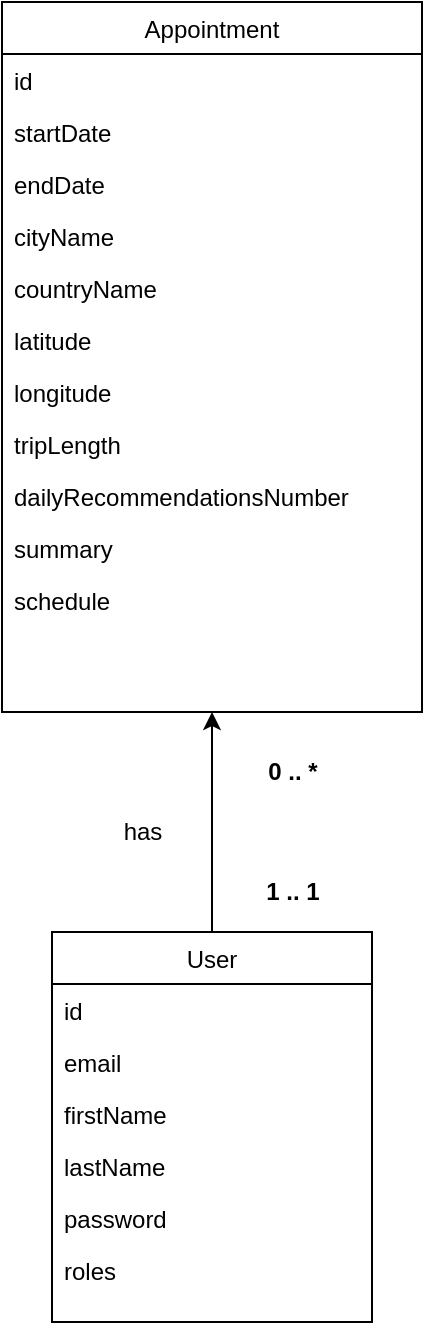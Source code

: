<mxfile version="24.4.13" type="device">
  <diagram id="C5RBs43oDa-KdzZeNtuy" name="Page-1">
    <mxGraphModel dx="1297" dy="768" grid="1" gridSize="10" guides="1" tooltips="1" connect="1" arrows="1" fold="1" page="1" pageScale="1" pageWidth="827" pageHeight="1169" math="0" shadow="0">
      <root>
        <mxCell id="WIyWlLk6GJQsqaUBKTNV-0" />
        <mxCell id="WIyWlLk6GJQsqaUBKTNV-1" parent="WIyWlLk6GJQsqaUBKTNV-0" />
        <mxCell id="aAKb5xuhCq4Shxux96ZO-35" style="edgeStyle=orthogonalEdgeStyle;rounded=0;orthogonalLoop=1;jettySize=auto;html=1;entryX=0.5;entryY=1;entryDx=0;entryDy=0;exitX=0.5;exitY=0;exitDx=0;exitDy=0;" parent="WIyWlLk6GJQsqaUBKTNV-1" source="aAKb5xuhCq4Shxux96ZO-20" target="aAKb5xuhCq4Shxux96ZO-0" edge="1">
          <mxGeometry relative="1" as="geometry">
            <mxPoint x="-90" y="540" as="sourcePoint" />
            <mxPoint y="480" as="targetPoint" />
          </mxGeometry>
        </mxCell>
        <mxCell id="aAKb5xuhCq4Shxux96ZO-0" value="Appointment" style="swimlane;fontStyle=0;align=center;verticalAlign=top;childLayout=stackLayout;horizontal=1;startSize=26;horizontalStack=0;resizeParent=1;resizeLast=0;collapsible=1;marginBottom=0;rounded=0;shadow=0;strokeWidth=1;" parent="WIyWlLk6GJQsqaUBKTNV-1" vertex="1">
          <mxGeometry x="-70" y="120" width="210" height="355" as="geometry">
            <mxRectangle x="550" y="140" width="160" height="26" as="alternateBounds" />
          </mxGeometry>
        </mxCell>
        <mxCell id="aAKb5xuhCq4Shxux96ZO-1" value="id" style="text;align=left;verticalAlign=top;spacingLeft=4;spacingRight=4;overflow=hidden;rotatable=0;points=[[0,0.5],[1,0.5]];portConstraint=eastwest;" parent="aAKb5xuhCq4Shxux96ZO-0" vertex="1">
          <mxGeometry y="26" width="210" height="26" as="geometry" />
        </mxCell>
        <mxCell id="aAKb5xuhCq4Shxux96ZO-3" value="startDate" style="text;align=left;verticalAlign=top;spacingLeft=4;spacingRight=4;overflow=hidden;rotatable=0;points=[[0,0.5],[1,0.5]];portConstraint=eastwest;rounded=0;shadow=0;html=0;" parent="aAKb5xuhCq4Shxux96ZO-0" vertex="1">
          <mxGeometry y="52" width="210" height="26" as="geometry" />
        </mxCell>
        <mxCell id="648oBVtYG0RCRxg_QPke-7" value="endDate" style="text;align=left;verticalAlign=top;spacingLeft=4;spacingRight=4;overflow=hidden;rotatable=0;points=[[0,0.5],[1,0.5]];portConstraint=eastwest;rounded=0;shadow=0;html=0;" parent="aAKb5xuhCq4Shxux96ZO-0" vertex="1">
          <mxGeometry y="78" width="210" height="26" as="geometry" />
        </mxCell>
        <mxCell id="648oBVtYG0RCRxg_QPke-8" value="cityName" style="text;align=left;verticalAlign=top;spacingLeft=4;spacingRight=4;overflow=hidden;rotatable=0;points=[[0,0.5],[1,0.5]];portConstraint=eastwest;rounded=0;shadow=0;html=0;" parent="aAKb5xuhCq4Shxux96ZO-0" vertex="1">
          <mxGeometry y="104" width="210" height="26" as="geometry" />
        </mxCell>
        <mxCell id="648oBVtYG0RCRxg_QPke-9" value="countryName" style="text;align=left;verticalAlign=top;spacingLeft=4;spacingRight=4;overflow=hidden;rotatable=0;points=[[0,0.5],[1,0.5]];portConstraint=eastwest;rounded=0;shadow=0;html=0;" parent="aAKb5xuhCq4Shxux96ZO-0" vertex="1">
          <mxGeometry y="130" width="210" height="26" as="geometry" />
        </mxCell>
        <mxCell id="648oBVtYG0RCRxg_QPke-10" value="latitude" style="text;align=left;verticalAlign=top;spacingLeft=4;spacingRight=4;overflow=hidden;rotatable=0;points=[[0,0.5],[1,0.5]];portConstraint=eastwest;rounded=0;shadow=0;html=0;" parent="aAKb5xuhCq4Shxux96ZO-0" vertex="1">
          <mxGeometry y="156" width="210" height="26" as="geometry" />
        </mxCell>
        <mxCell id="648oBVtYG0RCRxg_QPke-11" value="longitude" style="text;align=left;verticalAlign=top;spacingLeft=4;spacingRight=4;overflow=hidden;rotatable=0;points=[[0,0.5],[1,0.5]];portConstraint=eastwest;rounded=0;shadow=0;html=0;" parent="aAKb5xuhCq4Shxux96ZO-0" vertex="1">
          <mxGeometry y="182" width="210" height="26" as="geometry" />
        </mxCell>
        <mxCell id="648oBVtYG0RCRxg_QPke-12" value="tripLength" style="text;align=left;verticalAlign=top;spacingLeft=4;spacingRight=4;overflow=hidden;rotatable=0;points=[[0,0.5],[1,0.5]];portConstraint=eastwest;rounded=0;shadow=0;html=0;" parent="aAKb5xuhCq4Shxux96ZO-0" vertex="1">
          <mxGeometry y="208" width="210" height="26" as="geometry" />
        </mxCell>
        <mxCell id="648oBVtYG0RCRxg_QPke-13" value="dailyRecommendationsNumber" style="text;align=left;verticalAlign=top;spacingLeft=4;spacingRight=4;overflow=hidden;rotatable=0;points=[[0,0.5],[1,0.5]];portConstraint=eastwest;rounded=0;shadow=0;html=0;" parent="aAKb5xuhCq4Shxux96ZO-0" vertex="1">
          <mxGeometry y="234" width="210" height="26" as="geometry" />
        </mxCell>
        <mxCell id="648oBVtYG0RCRxg_QPke-14" value="summary" style="text;align=left;verticalAlign=top;spacingLeft=4;spacingRight=4;overflow=hidden;rotatable=0;points=[[0,0.5],[1,0.5]];portConstraint=eastwest;rounded=0;shadow=0;html=0;" parent="aAKb5xuhCq4Shxux96ZO-0" vertex="1">
          <mxGeometry y="260" width="210" height="26" as="geometry" />
        </mxCell>
        <mxCell id="648oBVtYG0RCRxg_QPke-16" value="schedule" style="text;align=left;verticalAlign=top;spacingLeft=4;spacingRight=4;overflow=hidden;rotatable=0;points=[[0,0.5],[1,0.5]];portConstraint=eastwest;rounded=0;shadow=0;html=0;" parent="aAKb5xuhCq4Shxux96ZO-0" vertex="1">
          <mxGeometry y="286" width="210" height="26" as="geometry" />
        </mxCell>
        <mxCell id="aAKb5xuhCq4Shxux96ZO-20" value="User" style="swimlane;fontStyle=0;align=center;verticalAlign=top;childLayout=stackLayout;horizontal=1;startSize=26;horizontalStack=0;resizeParent=1;resizeLast=0;collapsible=1;marginBottom=0;rounded=0;shadow=0;strokeWidth=1;" parent="WIyWlLk6GJQsqaUBKTNV-1" vertex="1">
          <mxGeometry x="-45" y="585" width="160" height="195" as="geometry">
            <mxRectangle x="550" y="140" width="160" height="26" as="alternateBounds" />
          </mxGeometry>
        </mxCell>
        <mxCell id="aAKb5xuhCq4Shxux96ZO-21" value="id" style="text;align=left;verticalAlign=top;spacingLeft=4;spacingRight=4;overflow=hidden;rotatable=0;points=[[0,0.5],[1,0.5]];portConstraint=eastwest;" parent="aAKb5xuhCq4Shxux96ZO-20" vertex="1">
          <mxGeometry y="26" width="160" height="26" as="geometry" />
        </mxCell>
        <mxCell id="648oBVtYG0RCRxg_QPke-2" value="email" style="text;align=left;verticalAlign=top;spacingLeft=4;spacingRight=4;overflow=hidden;rotatable=0;points=[[0,0.5],[1,0.5]];portConstraint=eastwest;rounded=0;shadow=0;html=0;" parent="aAKb5xuhCq4Shxux96ZO-20" vertex="1">
          <mxGeometry y="52" width="160" height="26" as="geometry" />
        </mxCell>
        <mxCell id="648oBVtYG0RCRxg_QPke-3" value="firstName" style="text;align=left;verticalAlign=top;spacingLeft=4;spacingRight=4;overflow=hidden;rotatable=0;points=[[0,0.5],[1,0.5]];portConstraint=eastwest;rounded=0;shadow=0;html=0;" parent="aAKb5xuhCq4Shxux96ZO-20" vertex="1">
          <mxGeometry y="78" width="160" height="26" as="geometry" />
        </mxCell>
        <mxCell id="648oBVtYG0RCRxg_QPke-4" value="lastName" style="text;align=left;verticalAlign=top;spacingLeft=4;spacingRight=4;overflow=hidden;rotatable=0;points=[[0,0.5],[1,0.5]];portConstraint=eastwest;rounded=0;shadow=0;html=0;" parent="aAKb5xuhCq4Shxux96ZO-20" vertex="1">
          <mxGeometry y="104" width="160" height="26" as="geometry" />
        </mxCell>
        <mxCell id="648oBVtYG0RCRxg_QPke-1" value="password" style="text;align=left;verticalAlign=top;spacingLeft=4;spacingRight=4;overflow=hidden;rotatable=0;points=[[0,0.5],[1,0.5]];portConstraint=eastwest;rounded=0;shadow=0;html=0;" parent="aAKb5xuhCq4Shxux96ZO-20" vertex="1">
          <mxGeometry y="130" width="160" height="26" as="geometry" />
        </mxCell>
        <mxCell id="648oBVtYG0RCRxg_QPke-5" value="roles" style="text;align=left;verticalAlign=top;spacingLeft=4;spacingRight=4;overflow=hidden;rotatable=0;points=[[0,0.5],[1,0.5]];portConstraint=eastwest;rounded=0;shadow=0;html=0;" parent="aAKb5xuhCq4Shxux96ZO-20" vertex="1">
          <mxGeometry y="156" width="160" height="26" as="geometry" />
        </mxCell>
        <mxCell id="aAKb5xuhCq4Shxux96ZO-37" value="has" style="text;html=1;align=center;verticalAlign=middle;resizable=0;points=[];autosize=1;strokeColor=none;fillColor=none;" parent="WIyWlLk6GJQsqaUBKTNV-1" vertex="1">
          <mxGeometry x="-20" y="520" width="40" height="30" as="geometry" />
        </mxCell>
        <mxCell id="aAKb5xuhCq4Shxux96ZO-38" value="&lt;b&gt;1 .. 1&lt;/b&gt;" style="text;html=1;align=center;verticalAlign=middle;resizable=0;points=[];autosize=1;strokeColor=none;fillColor=none;" parent="WIyWlLk6GJQsqaUBKTNV-1" vertex="1">
          <mxGeometry x="50" y="550" width="50" height="30" as="geometry" />
        </mxCell>
        <mxCell id="aAKb5xuhCq4Shxux96ZO-39" value="&lt;b&gt;0 .. *&lt;/b&gt;" style="text;html=1;align=center;verticalAlign=middle;resizable=0;points=[];autosize=1;strokeColor=none;fillColor=none;" parent="WIyWlLk6GJQsqaUBKTNV-1" vertex="1">
          <mxGeometry x="50" y="490" width="50" height="30" as="geometry" />
        </mxCell>
      </root>
    </mxGraphModel>
  </diagram>
</mxfile>
